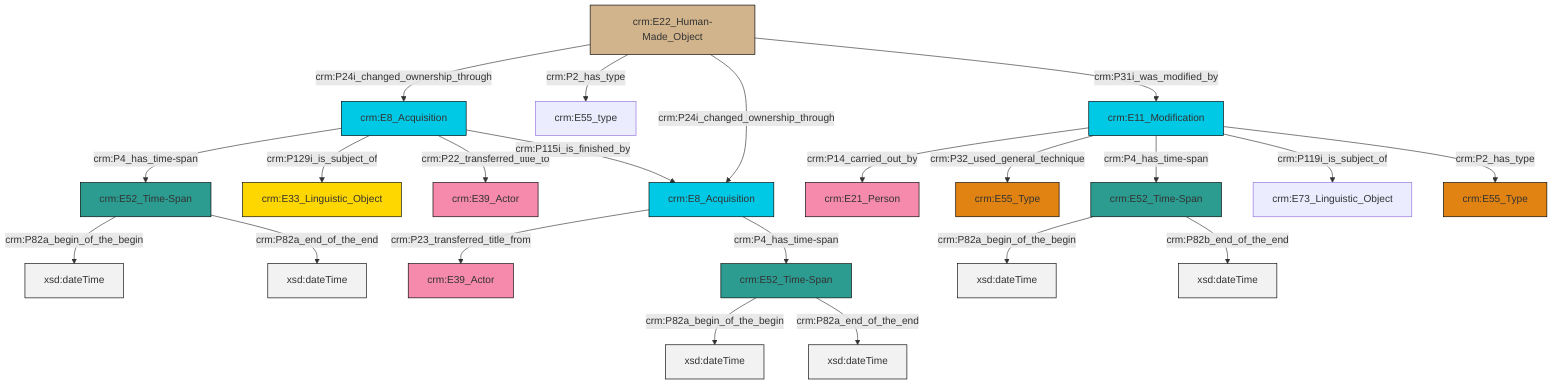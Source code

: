 graph TD
classDef Literal fill:#f2f2f2,stroke:#000000;
classDef CRM_Entity fill:#FFFFFF,stroke:#000000;
classDef Temporal_Entity fill:#00C9E6, stroke:#000000;
classDef Type fill:#E18312, stroke:#000000;
classDef Time-Span fill:#2C9C91, stroke:#000000;
classDef Appellation fill:#FFEB7F, stroke:#000000;
classDef Place fill:#008836, stroke:#000000;
classDef Persistent_Item fill:#B266B2, stroke:#000000;
classDef Conceptual_Object fill:#FFD700, stroke:#000000;
classDef Physical_Thing fill:#D2B48C, stroke:#000000;
classDef Actor fill:#f58aad, stroke:#000000;
classDef PC_Classes fill:#4ce600, stroke:#000000;
classDef Multi fill:#cccccc,stroke:#000000;

0["crm:E52_Time-Span"]:::Time-Span -->|crm:P82a_begin_of_the_begin| 2[xsd:dateTime]:::Literal
3["crm:E8_Acquisition"]:::Temporal_Entity -->|crm:P4_has_time-span| 0["crm:E52_Time-Span"]:::Time-Span
4["crm:E8_Acquisition"]:::Temporal_Entity -->|crm:P23_transferred_title_from| 5["crm:E39_Actor"]:::Actor
8["crm:E11_Modification"]:::Temporal_Entity -->|crm:P14_carried_out_by| 9["crm:E21_Person"]:::Actor
0["crm:E52_Time-Span"]:::Time-Span -->|crm:P82a_end_of_the_end| 10[xsd:dateTime]:::Literal
12["crm:E22_Human-Made_Object"]:::Physical_Thing -->|crm:P24i_changed_ownership_through| 3["crm:E8_Acquisition"]:::Temporal_Entity
12["crm:E22_Human-Made_Object"]:::Physical_Thing -->|crm:P2_has_type| 6["crm:E55_type"]:::Default
3["crm:E8_Acquisition"]:::Temporal_Entity -->|crm:P129i_is_subject_of| 14["crm:E33_Linguistic_Object"]:::Conceptual_Object
15["crm:E52_Time-Span"]:::Time-Span -->|crm:P82a_begin_of_the_begin| 16[xsd:dateTime]:::Literal
8["crm:E11_Modification"]:::Temporal_Entity -->|crm:P32_used_general_technique| 17["crm:E55_Type"]:::Type
8["crm:E11_Modification"]:::Temporal_Entity -->|crm:P4_has_time-span| 18["crm:E52_Time-Span"]:::Time-Span
3["crm:E8_Acquisition"]:::Temporal_Entity -->|crm:P22_transferred_title_to| 20["crm:E39_Actor"]:::Actor
12["crm:E22_Human-Made_Object"]:::Physical_Thing -->|crm:P24i_changed_ownership_through| 4["crm:E8_Acquisition"]:::Temporal_Entity
8["crm:E11_Modification"]:::Temporal_Entity -->|crm:P119i_is_subject_of| 23["crm:E73_Linguistic_Object"]:::Default
3["crm:E8_Acquisition"]:::Temporal_Entity -->|crm:P115i_is_finished_by| 4["crm:E8_Acquisition"]:::Temporal_Entity
15["crm:E52_Time-Span"]:::Time-Span -->|crm:P82a_end_of_the_end| 27[xsd:dateTime]:::Literal
12["crm:E22_Human-Made_Object"]:::Physical_Thing -->|crm:P31i_was_modified_by| 8["crm:E11_Modification"]:::Temporal_Entity
18["crm:E52_Time-Span"]:::Time-Span -->|crm:P82a_begin_of_the_begin| 28[xsd:dateTime]:::Literal
4["crm:E8_Acquisition"]:::Temporal_Entity -->|crm:P4_has_time-span| 15["crm:E52_Time-Span"]:::Time-Span
18["crm:E52_Time-Span"]:::Time-Span -->|crm:P82b_end_of_the_end| 32[xsd:dateTime]:::Literal
8["crm:E11_Modification"]:::Temporal_Entity -->|crm:P2_has_type| 25["crm:E55_Type"]:::Type